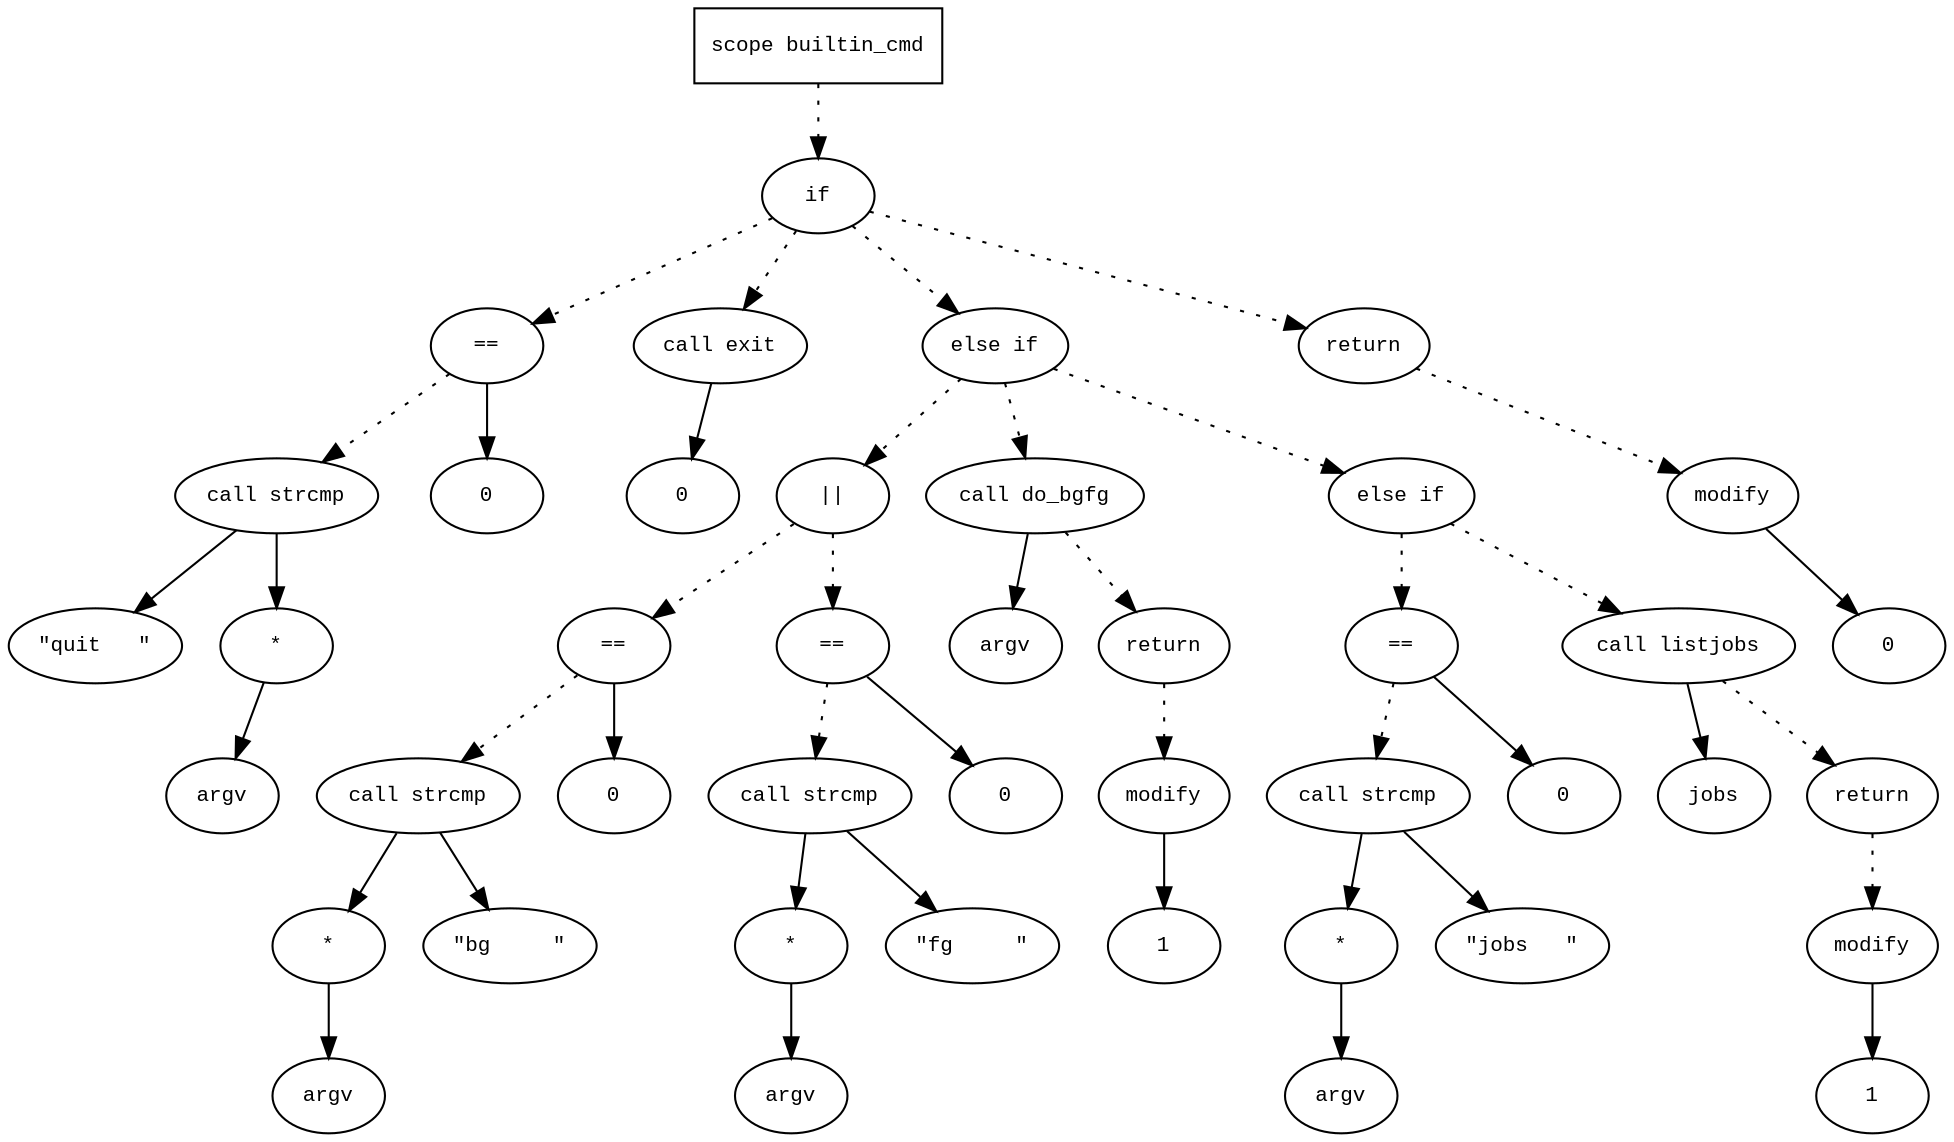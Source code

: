 digraph AST {
  graph [fontname="Times New Roman",fontsize=10];
  node  [fontname="Courier New",fontsize=10];
  edge  [fontname="Times New Roman",fontsize=10];

  node1 [label="scope builtin_cmd",shape=box];
  node2 [label="if",shape=ellipse];
  node1 -> node2 [style=dotted];
  node3 [label="==",shape=ellipse];
  node4 [label="call strcmp",shape=ellipse];
  node5 [label="\"quit   \"",shape=ellipse];
  node4 -> node5;
  node6 [label="*",shape=ellipse];
  node7 [label="argv",shape=ellipse];
  node6 -> node7;
  node4 -> node6;
  node3 -> node4 [style=dotted];
  node8 [label="0",shape=ellipse];
  node3 -> node8;
  node2 -> node3 [style=dotted];
  node9 [label="call exit",shape=ellipse];
  node10 [label="0",shape=ellipse];
  node9 -> node10;
  node2 -> node9 [style=dotted];
  node11 [label="else if",shape=ellipse];
  node2 -> node11 [style=dotted];
  node12 [label="||",shape=ellipse];
  node13 [label="==",shape=ellipse];
  node14 [label="call strcmp",shape=ellipse];
  node15 [label="*",shape=ellipse];
  node16 [label="argv",shape=ellipse];
  node15 -> node16;
  node14 -> node15;
  node17 [label="\"bg     \"",shape=ellipse];
  node14 -> node17;
  node13 -> node14 [style=dotted];
  node18 [label="0",shape=ellipse];
  node13 -> node18;
  node12 -> node13 [style=dotted];
  node19 [label="==",shape=ellipse];
  node20 [label="call strcmp",shape=ellipse];
  node21 [label="*",shape=ellipse];
  node22 [label="argv",shape=ellipse];
  node21 -> node22;
  node20 -> node21;
  node23 [label="\"fg     \"",shape=ellipse];
  node20 -> node23;
  node19 -> node20 [style=dotted];
  node24 [label="0",shape=ellipse];
  node19 -> node24;
  node12 -> node19 [style=dotted];
  node11 -> node12 [style=dotted];
  node25 [label="call do_bgfg",shape=ellipse];
  node26 [label="argv",shape=ellipse];
  node25 -> node26;
  node11 -> node25 [style=dotted];
  node27 [label="return",shape=ellipse];
  node28 [label="modify",shape=ellipse];
  node29 [label="1",shape=ellipse];
  node28 -> node29;
  node27 -> node28 [style=dotted];
  node25 -> node27 [style=dotted];
  node30 [label="else if",shape=ellipse];
  node11 -> node30 [style=dotted];
  node31 [label="==",shape=ellipse];
  node32 [label="call strcmp",shape=ellipse];
  node33 [label="*",shape=ellipse];
  node34 [label="argv",shape=ellipse];
  node33 -> node34;
  node32 -> node33;
  node35 [label="\"jobs   \"",shape=ellipse];
  node32 -> node35;
  node31 -> node32 [style=dotted];
  node36 [label="0",shape=ellipse];
  node31 -> node36;
  node30 -> node31 [style=dotted];
  node37 [label="call listjobs",shape=ellipse];
  node38 [label="jobs",shape=ellipse];
  node37 -> node38;
  node30 -> node37 [style=dotted];
  node39 [label="return",shape=ellipse];
  node40 [label="modify",shape=ellipse];
  node41 [label="1",shape=ellipse];
  node40 -> node41;
  node39 -> node40 [style=dotted];
  node37 -> node39 [style=dotted];
  node42 [label="return",shape=ellipse];
  node43 [label="modify",shape=ellipse];
  node44 [label="0",shape=ellipse];
  node43 -> node44;
  node42 -> node43 [style=dotted];
  node2 -> node42 [style=dotted];
} 